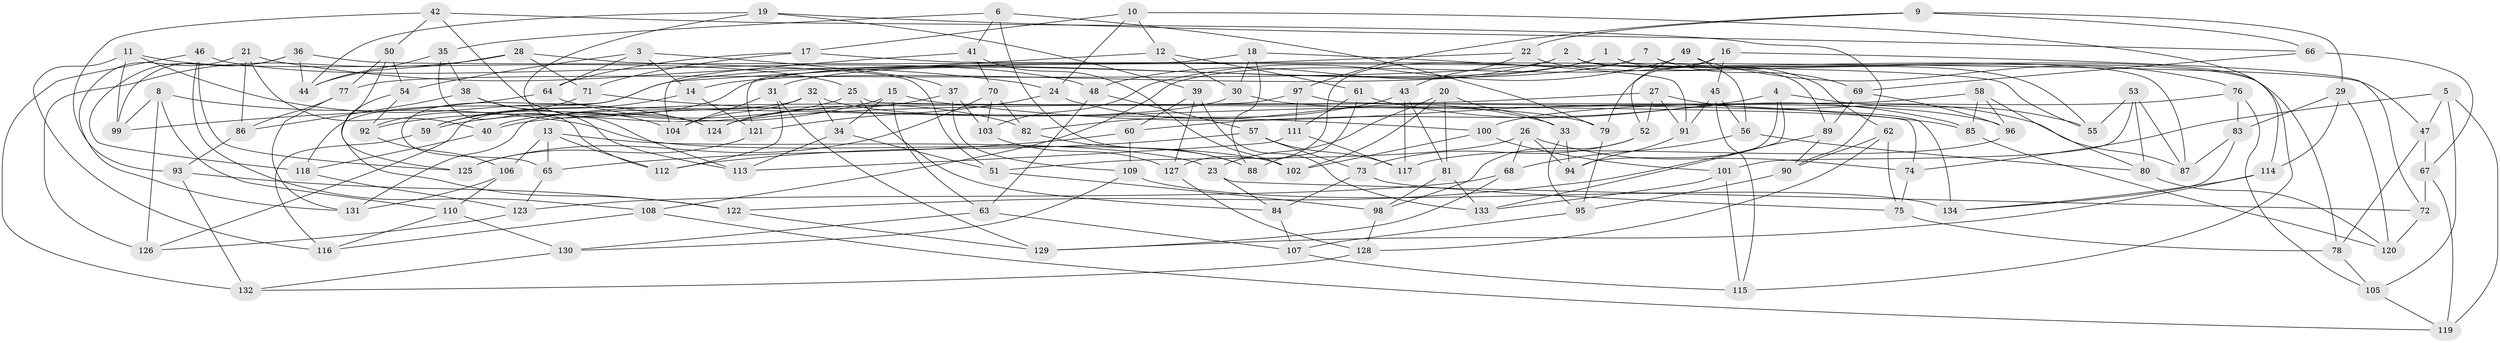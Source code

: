 // coarse degree distribution, {6: 0.23880597014925373, 4: 0.43283582089552236, 10: 0.05970149253731343, 12: 0.014925373134328358, 3: 0.029850746268656716, 7: 0.029850746268656716, 8: 0.08955223880597014, 13: 0.014925373134328358, 9: 0.014925373134328358, 14: 0.014925373134328358, 5: 0.05970149253731343}
// Generated by graph-tools (version 1.1) at 2025/20/03/04/25 18:20:57]
// undirected, 134 vertices, 268 edges
graph export_dot {
graph [start="1"]
  node [color=gray90,style=filled];
  1;
  2;
  3;
  4;
  5;
  6;
  7;
  8;
  9;
  10;
  11;
  12;
  13;
  14;
  15;
  16;
  17;
  18;
  19;
  20;
  21;
  22;
  23;
  24;
  25;
  26;
  27;
  28;
  29;
  30;
  31;
  32;
  33;
  34;
  35;
  36;
  37;
  38;
  39;
  40;
  41;
  42;
  43;
  44;
  45;
  46;
  47;
  48;
  49;
  50;
  51;
  52;
  53;
  54;
  55;
  56;
  57;
  58;
  59;
  60;
  61;
  62;
  63;
  64;
  65;
  66;
  67;
  68;
  69;
  70;
  71;
  72;
  73;
  74;
  75;
  76;
  77;
  78;
  79;
  80;
  81;
  82;
  83;
  84;
  85;
  86;
  87;
  88;
  89;
  90;
  91;
  92;
  93;
  94;
  95;
  96;
  97;
  98;
  99;
  100;
  101;
  102;
  103;
  104;
  105;
  106;
  107;
  108;
  109;
  110;
  111;
  112;
  113;
  114;
  115;
  116;
  117;
  118;
  119;
  120;
  121;
  122;
  123;
  124;
  125;
  126;
  127;
  128;
  129;
  130;
  131;
  132;
  133;
  134;
  1 -- 14;
  1 -- 62;
  1 -- 78;
  1 -- 31;
  2 -- 48;
  2 -- 87;
  2 -- 77;
  2 -- 89;
  3 -- 64;
  3 -- 54;
  3 -- 14;
  3 -- 37;
  4 -- 60;
  4 -- 55;
  4 -- 133;
  4 -- 94;
  5 -- 105;
  5 -- 119;
  5 -- 47;
  5 -- 74;
  6 -- 35;
  6 -- 41;
  6 -- 88;
  6 -- 79;
  7 -- 69;
  7 -- 115;
  7 -- 59;
  7 -- 127;
  8 -- 99;
  8 -- 102;
  8 -- 126;
  8 -- 110;
  9 -- 29;
  9 -- 66;
  9 -- 97;
  9 -- 22;
  10 -- 12;
  10 -- 24;
  10 -- 114;
  10 -- 17;
  11 -- 116;
  11 -- 99;
  11 -- 25;
  11 -- 124;
  12 -- 65;
  12 -- 61;
  12 -- 30;
  13 -- 112;
  13 -- 106;
  13 -- 23;
  13 -- 65;
  14 -- 121;
  14 -- 59;
  15 -- 63;
  15 -- 85;
  15 -- 34;
  15 -- 59;
  16 -- 45;
  16 -- 72;
  16 -- 79;
  16 -- 108;
  17 -- 71;
  17 -- 64;
  17 -- 47;
  18 -- 88;
  18 -- 91;
  18 -- 30;
  18 -- 121;
  19 -- 66;
  19 -- 39;
  19 -- 44;
  19 -- 113;
  20 -- 81;
  20 -- 33;
  20 -- 102;
  20 -- 23;
  21 -- 40;
  21 -- 131;
  21 -- 24;
  21 -- 86;
  22 -- 118;
  22 -- 43;
  22 -- 55;
  23 -- 72;
  23 -- 84;
  24 -- 121;
  24 -- 33;
  25 -- 84;
  25 -- 92;
  25 -- 74;
  26 -- 68;
  26 -- 74;
  26 -- 51;
  26 -- 94;
  27 -- 52;
  27 -- 91;
  27 -- 87;
  27 -- 40;
  28 -- 71;
  28 -- 126;
  28 -- 44;
  28 -- 51;
  29 -- 114;
  29 -- 120;
  29 -- 83;
  30 -- 40;
  30 -- 96;
  31 -- 104;
  31 -- 112;
  31 -- 129;
  32 -- 34;
  32 -- 104;
  32 -- 79;
  32 -- 126;
  33 -- 94;
  33 -- 95;
  34 -- 113;
  34 -- 51;
  35 -- 44;
  35 -- 112;
  35 -- 38;
  36 -- 118;
  36 -- 55;
  36 -- 44;
  36 -- 99;
  37 -- 109;
  37 -- 124;
  37 -- 103;
  38 -- 113;
  38 -- 86;
  38 -- 104;
  39 -- 127;
  39 -- 60;
  39 -- 133;
  40 -- 118;
  41 -- 104;
  41 -- 70;
  41 -- 102;
  42 -- 93;
  42 -- 90;
  42 -- 124;
  42 -- 50;
  43 -- 117;
  43 -- 82;
  43 -- 81;
  45 -- 91;
  45 -- 56;
  45 -- 115;
  46 -- 48;
  46 -- 125;
  46 -- 132;
  46 -- 108;
  47 -- 67;
  47 -- 78;
  48 -- 63;
  48 -- 57;
  49 -- 76;
  49 -- 56;
  49 -- 103;
  49 -- 52;
  50 -- 77;
  50 -- 125;
  50 -- 54;
  51 -- 98;
  52 -- 98;
  52 -- 73;
  53 -- 101;
  53 -- 87;
  53 -- 80;
  53 -- 55;
  54 -- 92;
  54 -- 122;
  56 -- 80;
  56 -- 68;
  57 -- 73;
  57 -- 112;
  57 -- 117;
  58 -- 96;
  58 -- 80;
  58 -- 85;
  58 -- 124;
  59 -- 116;
  60 -- 109;
  60 -- 65;
  61 -- 111;
  61 -- 85;
  61 -- 88;
  62 -- 90;
  62 -- 75;
  62 -- 128;
  63 -- 107;
  63 -- 130;
  64 -- 82;
  64 -- 99;
  65 -- 123;
  66 -- 67;
  66 -- 69;
  67 -- 72;
  67 -- 119;
  68 -- 129;
  68 -- 123;
  69 -- 96;
  69 -- 89;
  70 -- 82;
  70 -- 125;
  70 -- 103;
  71 -- 92;
  71 -- 100;
  72 -- 120;
  73 -- 84;
  73 -- 75;
  74 -- 75;
  75 -- 78;
  76 -- 105;
  76 -- 100;
  76 -- 83;
  77 -- 131;
  77 -- 86;
  78 -- 105;
  79 -- 95;
  80 -- 120;
  81 -- 133;
  81 -- 98;
  82 -- 88;
  83 -- 87;
  83 -- 134;
  84 -- 107;
  85 -- 120;
  86 -- 93;
  89 -- 122;
  89 -- 90;
  90 -- 95;
  91 -- 94;
  92 -- 106;
  93 -- 122;
  93 -- 132;
  95 -- 107;
  96 -- 117;
  97 -- 131;
  97 -- 134;
  97 -- 111;
  98 -- 128;
  100 -- 101;
  100 -- 102;
  101 -- 133;
  101 -- 115;
  103 -- 127;
  105 -- 119;
  106 -- 131;
  106 -- 110;
  107 -- 115;
  108 -- 119;
  108 -- 116;
  109 -- 130;
  109 -- 134;
  110 -- 116;
  110 -- 130;
  111 -- 113;
  111 -- 117;
  114 -- 129;
  114 -- 134;
  118 -- 123;
  121 -- 125;
  122 -- 129;
  123 -- 126;
  127 -- 128;
  128 -- 132;
  130 -- 132;
}
